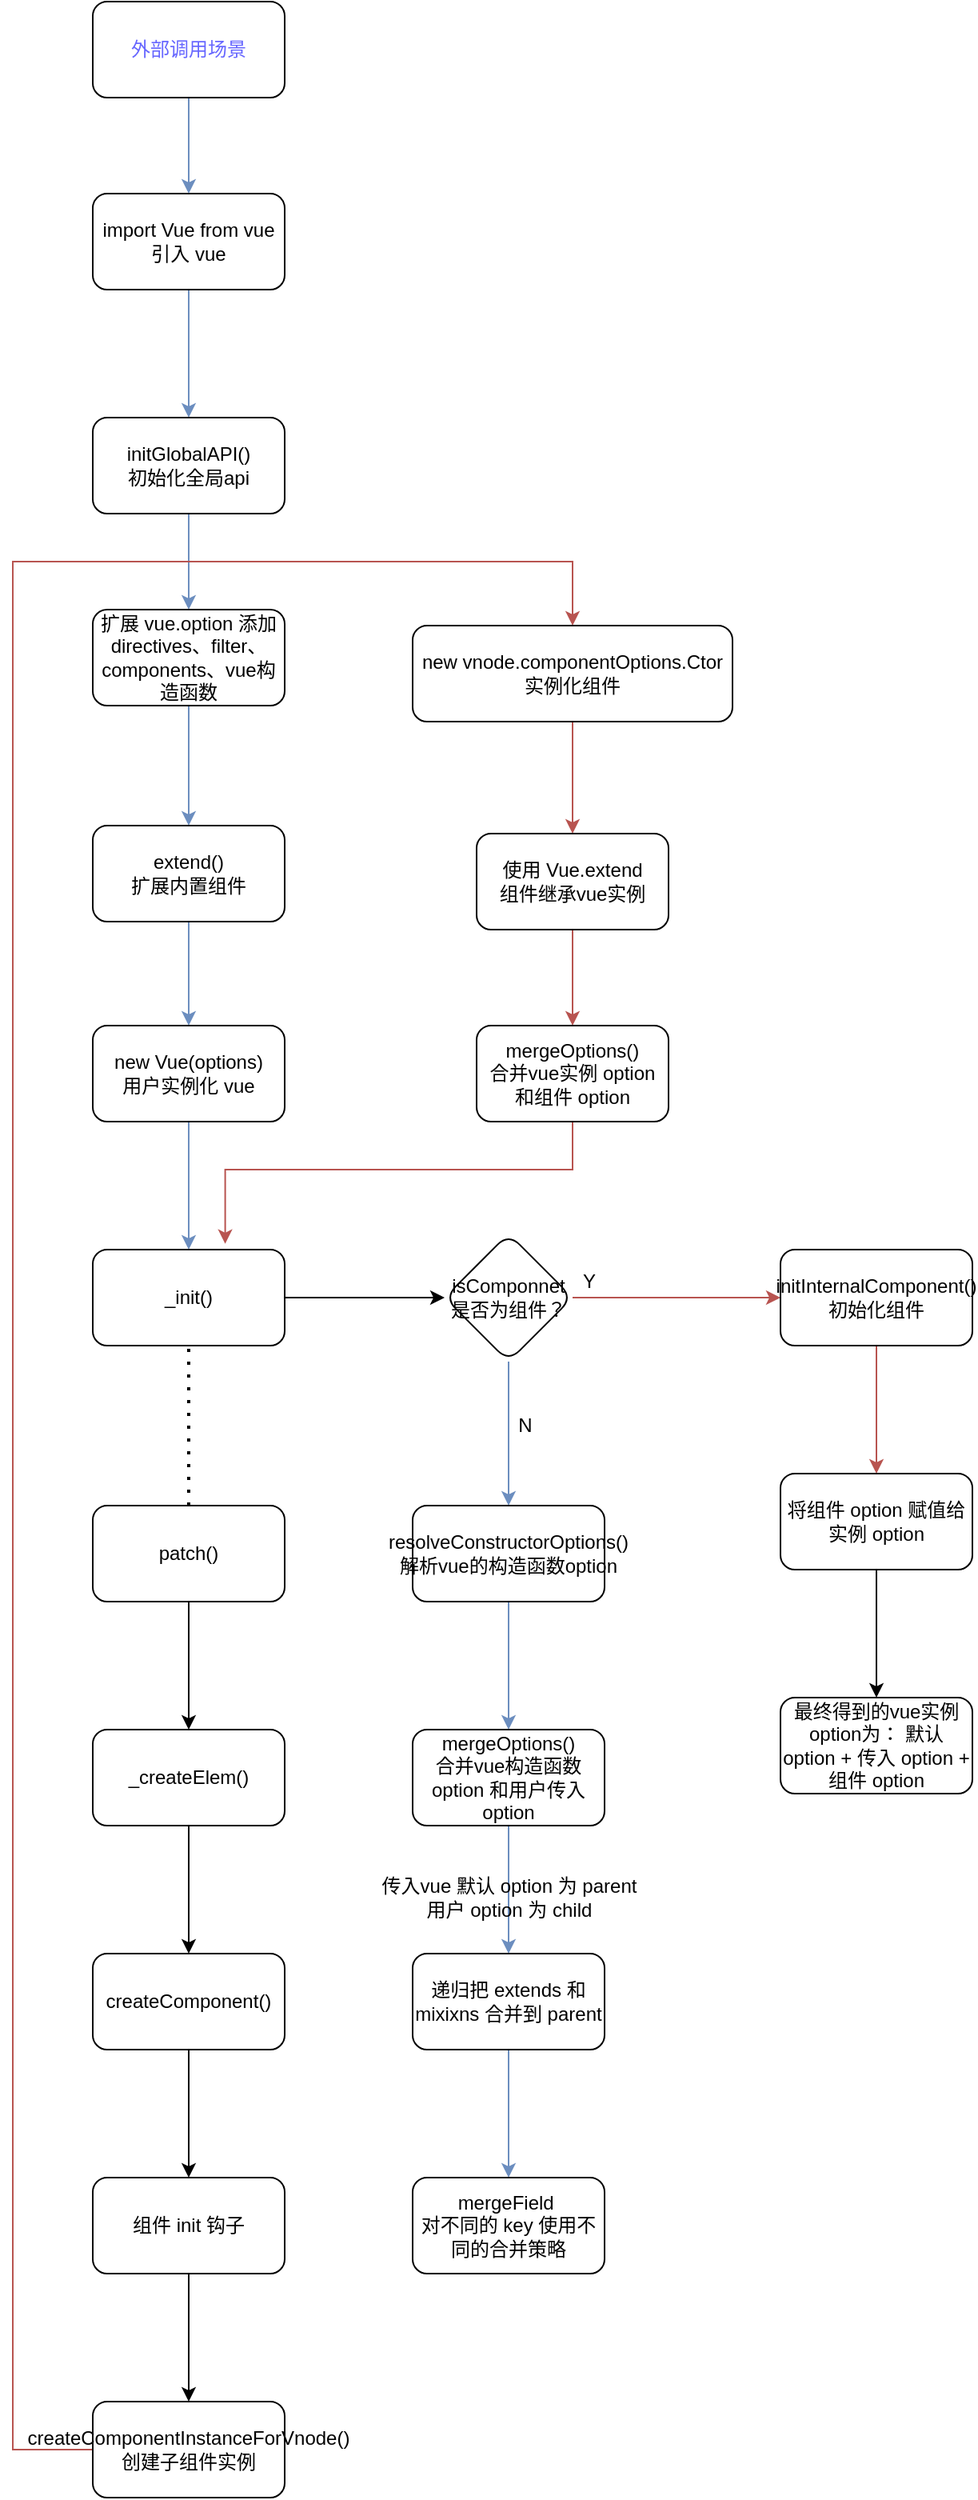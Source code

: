 <mxfile version="14.6.13" type="device"><diagram id="OlOaw0yVLSUFht2vt3-D" name="第 1 页"><mxGraphModel dx="1230" dy="895" grid="1" gridSize="10" guides="1" tooltips="1" connect="1" arrows="1" fold="1" page="1" pageScale="1" pageWidth="827" pageHeight="1169" math="0" shadow="0"><root><mxCell id="0"/><mxCell id="1" parent="0"/><mxCell id="mJGN_AF10UVg5-xX0H21-4" value="" style="edgeStyle=orthogonalEdgeStyle;rounded=0;orthogonalLoop=1;jettySize=auto;html=1;fillColor=#dae8fc;strokeColor=#6c8ebf;" edge="1" parent="1" source="mJGN_AF10UVg5-xX0H21-1" target="mJGN_AF10UVg5-xX0H21-3"><mxGeometry relative="1" as="geometry"/></mxCell><mxCell id="mJGN_AF10UVg5-xX0H21-1" value="import Vue from vue&lt;br&gt;引入 vue" style="rounded=1;whiteSpace=wrap;html=1;" vertex="1" parent="1"><mxGeometry x="260" y="160" width="120" height="60" as="geometry"/></mxCell><mxCell id="mJGN_AF10UVg5-xX0H21-6" value="" style="edgeStyle=orthogonalEdgeStyle;rounded=0;orthogonalLoop=1;jettySize=auto;html=1;fillColor=#dae8fc;strokeColor=#6c8ebf;" edge="1" parent="1" source="mJGN_AF10UVg5-xX0H21-3" target="mJGN_AF10UVg5-xX0H21-5"><mxGeometry relative="1" as="geometry"/></mxCell><mxCell id="mJGN_AF10UVg5-xX0H21-3" value="initGlobalAPI()&lt;br&gt;初始化全局api" style="whiteSpace=wrap;html=1;rounded=1;align=center;" vertex="1" parent="1"><mxGeometry x="260" y="300" width="120" height="60" as="geometry"/></mxCell><mxCell id="mJGN_AF10UVg5-xX0H21-8" value="" style="edgeStyle=orthogonalEdgeStyle;rounded=0;orthogonalLoop=1;jettySize=auto;html=1;fillColor=#dae8fc;strokeColor=#6c8ebf;" edge="1" parent="1" source="mJGN_AF10UVg5-xX0H21-5" target="mJGN_AF10UVg5-xX0H21-7"><mxGeometry relative="1" as="geometry"/></mxCell><mxCell id="mJGN_AF10UVg5-xX0H21-5" value="扩展 vue.option 添加directives、filter、components、vue构造函数" style="whiteSpace=wrap;html=1;rounded=1;" vertex="1" parent="1"><mxGeometry x="260" y="420" width="120" height="60" as="geometry"/></mxCell><mxCell id="mJGN_AF10UVg5-xX0H21-10" value="" style="edgeStyle=orthogonalEdgeStyle;rounded=0;orthogonalLoop=1;jettySize=auto;html=1;fillColor=#dae8fc;strokeColor=#6c8ebf;" edge="1" parent="1" source="mJGN_AF10UVg5-xX0H21-7" target="mJGN_AF10UVg5-xX0H21-9"><mxGeometry relative="1" as="geometry"/></mxCell><mxCell id="mJGN_AF10UVg5-xX0H21-7" value="extend()&lt;br&gt;扩展内置组件" style="whiteSpace=wrap;html=1;rounded=1;" vertex="1" parent="1"><mxGeometry x="260" y="555" width="120" height="60" as="geometry"/></mxCell><mxCell id="mJGN_AF10UVg5-xX0H21-12" value="" style="edgeStyle=orthogonalEdgeStyle;rounded=0;orthogonalLoop=1;jettySize=auto;html=1;fillColor=#dae8fc;strokeColor=#6c8ebf;" edge="1" parent="1" source="mJGN_AF10UVg5-xX0H21-9" target="mJGN_AF10UVg5-xX0H21-11"><mxGeometry relative="1" as="geometry"/></mxCell><mxCell id="mJGN_AF10UVg5-xX0H21-9" value="new Vue(options)&lt;br&gt;用户实例化 vue" style="whiteSpace=wrap;html=1;rounded=1;" vertex="1" parent="1"><mxGeometry x="260" y="680" width="120" height="60" as="geometry"/></mxCell><mxCell id="mJGN_AF10UVg5-xX0H21-18" value="" style="edgeStyle=orthogonalEdgeStyle;rounded=0;orthogonalLoop=1;jettySize=auto;html=1;fillColor=#dae8fc;" edge="1" parent="1" source="mJGN_AF10UVg5-xX0H21-11" target="mJGN_AF10UVg5-xX0H21-17"><mxGeometry relative="1" as="geometry"/></mxCell><mxCell id="mJGN_AF10UVg5-xX0H21-11" value="_init()" style="whiteSpace=wrap;html=1;rounded=1;" vertex="1" parent="1"><mxGeometry x="260" y="820" width="120" height="60" as="geometry"/></mxCell><mxCell id="mJGN_AF10UVg5-xX0H21-20" value="" style="edgeStyle=orthogonalEdgeStyle;rounded=0;orthogonalLoop=1;jettySize=auto;html=1;fillColor=#f8cecc;strokeColor=#b85450;" edge="1" parent="1" source="mJGN_AF10UVg5-xX0H21-17" target="mJGN_AF10UVg5-xX0H21-19"><mxGeometry relative="1" as="geometry"/></mxCell><mxCell id="mJGN_AF10UVg5-xX0H21-25" value="" style="edgeStyle=orthogonalEdgeStyle;rounded=0;orthogonalLoop=1;jettySize=auto;html=1;fillColor=#dae8fc;strokeColor=#6c8ebf;" edge="1" parent="1" source="mJGN_AF10UVg5-xX0H21-17" target="mJGN_AF10UVg5-xX0H21-24"><mxGeometry relative="1" as="geometry"/></mxCell><mxCell id="mJGN_AF10UVg5-xX0H21-17" value="isComponnet&lt;br&gt;是否为组件？" style="rhombus;whiteSpace=wrap;html=1;rounded=1;" vertex="1" parent="1"><mxGeometry x="480" y="810" width="80" height="80" as="geometry"/></mxCell><mxCell id="mJGN_AF10UVg5-xX0H21-68" value="" style="edgeStyle=orthogonalEdgeStyle;rounded=0;orthogonalLoop=1;jettySize=auto;html=1;strokeColor=#b85450;fillColor=#f8cecc;" edge="1" parent="1" source="mJGN_AF10UVg5-xX0H21-19" target="mJGN_AF10UVg5-xX0H21-67"><mxGeometry relative="1" as="geometry"/></mxCell><mxCell id="mJGN_AF10UVg5-xX0H21-19" value="initInternalComponent()&lt;br&gt;初始化组件" style="whiteSpace=wrap;html=1;rounded=1;" vertex="1" parent="1"><mxGeometry x="690" y="820" width="120" height="60" as="geometry"/></mxCell><mxCell id="mJGN_AF10UVg5-xX0H21-21" value="Y" style="text;html=1;align=center;verticalAlign=middle;resizable=0;points=[];autosize=1;strokeColor=none;" vertex="1" parent="1"><mxGeometry x="560" y="830" width="20" height="20" as="geometry"/></mxCell><mxCell id="mJGN_AF10UVg5-xX0H21-23" style="edgeStyle=orthogonalEdgeStyle;rounded=0;orthogonalLoop=1;jettySize=auto;html=1;fillColor=#dae8fc;strokeColor=#6c8ebf;" edge="1" parent="1" source="mJGN_AF10UVg5-xX0H21-22" target="mJGN_AF10UVg5-xX0H21-1"><mxGeometry relative="1" as="geometry"/></mxCell><mxCell id="mJGN_AF10UVg5-xX0H21-22" value="&lt;font color=&quot;#6666ff&quot;&gt;外部调用场景&lt;/font&gt;" style="rounded=1;whiteSpace=wrap;html=1;" vertex="1" parent="1"><mxGeometry x="260" y="40" width="120" height="60" as="geometry"/></mxCell><mxCell id="mJGN_AF10UVg5-xX0H21-28" value="" style="edgeStyle=orthogonalEdgeStyle;rounded=0;orthogonalLoop=1;jettySize=auto;html=1;fillColor=#dae8fc;strokeColor=#6c8ebf;" edge="1" parent="1" source="mJGN_AF10UVg5-xX0H21-24" target="mJGN_AF10UVg5-xX0H21-27"><mxGeometry relative="1" as="geometry"/></mxCell><mxCell id="mJGN_AF10UVg5-xX0H21-24" value="resolveConstructorOptions()&lt;br&gt;解析vue的构造函数option" style="whiteSpace=wrap;html=1;rounded=1;" vertex="1" parent="1"><mxGeometry x="460" y="980" width="120" height="60" as="geometry"/></mxCell><mxCell id="mJGN_AF10UVg5-xX0H21-26" value="N" style="text;html=1;align=center;verticalAlign=middle;resizable=0;points=[];autosize=1;strokeColor=none;" vertex="1" parent="1"><mxGeometry x="520" y="920" width="20" height="20" as="geometry"/></mxCell><mxCell id="mJGN_AF10UVg5-xX0H21-30" value="" style="edgeStyle=orthogonalEdgeStyle;rounded=0;orthogonalLoop=1;jettySize=auto;html=1;fillColor=#dae8fc;strokeColor=#6c8ebf;" edge="1" parent="1" source="mJGN_AF10UVg5-xX0H21-27" target="mJGN_AF10UVg5-xX0H21-29"><mxGeometry relative="1" as="geometry"/></mxCell><mxCell id="mJGN_AF10UVg5-xX0H21-27" value="mergeOptions()&lt;br&gt;合并vue构造函数 option 和用户传入option" style="whiteSpace=wrap;html=1;rounded=1;" vertex="1" parent="1"><mxGeometry x="460" y="1120" width="120" height="60" as="geometry"/></mxCell><mxCell id="mJGN_AF10UVg5-xX0H21-33" value="" style="edgeStyle=orthogonalEdgeStyle;rounded=0;orthogonalLoop=1;jettySize=auto;html=1;fillColor=#dae8fc;strokeColor=#6c8ebf;" edge="1" parent="1" source="mJGN_AF10UVg5-xX0H21-29" target="mJGN_AF10UVg5-xX0H21-32"><mxGeometry relative="1" as="geometry"/></mxCell><mxCell id="mJGN_AF10UVg5-xX0H21-29" value="递归把 extends 和 mixixns 合并到 parent" style="whiteSpace=wrap;html=1;rounded=1;" vertex="1" parent="1"><mxGeometry x="460" y="1260" width="120" height="60" as="geometry"/></mxCell><mxCell id="mJGN_AF10UVg5-xX0H21-31" value="传入vue 默认 option 为 parent&lt;br&gt;用户 option 为 child" style="text;html=1;align=center;verticalAlign=middle;resizable=0;points=[];autosize=1;strokeColor=none;" vertex="1" parent="1"><mxGeometry x="435" y="1210" width="170" height="30" as="geometry"/></mxCell><mxCell id="mJGN_AF10UVg5-xX0H21-32" value="&lt;div&gt;mergeField&amp;nbsp;&lt;/div&gt;&lt;div&gt;对不同的 key 使用不同的合并策略&lt;/div&gt;" style="whiteSpace=wrap;html=1;rounded=1;" vertex="1" parent="1"><mxGeometry x="460" y="1400" width="120" height="60" as="geometry"/></mxCell><mxCell id="mJGN_AF10UVg5-xX0H21-36" value="" style="endArrow=none;dashed=1;html=1;dashPattern=1 3;strokeWidth=2;entryX=0.5;entryY=1;entryDx=0;entryDy=0;" edge="1" parent="1" source="mJGN_AF10UVg5-xX0H21-47" target="mJGN_AF10UVg5-xX0H21-11"><mxGeometry width="50" height="50" relative="1" as="geometry"><mxPoint x="320" y="960" as="sourcePoint"/><mxPoint x="350" y="890" as="targetPoint"/></mxGeometry></mxCell><mxCell id="mJGN_AF10UVg5-xX0H21-50" value="" style="edgeStyle=orthogonalEdgeStyle;rounded=0;orthogonalLoop=1;jettySize=auto;html=1;" edge="1" parent="1" source="mJGN_AF10UVg5-xX0H21-47" target="mJGN_AF10UVg5-xX0H21-49"><mxGeometry relative="1" as="geometry"/></mxCell><mxCell id="mJGN_AF10UVg5-xX0H21-47" value="patch()" style="whiteSpace=wrap;html=1;rounded=1;" vertex="1" parent="1"><mxGeometry x="260" y="980" width="120" height="60" as="geometry"/></mxCell><mxCell id="mJGN_AF10UVg5-xX0H21-52" value="" style="edgeStyle=orthogonalEdgeStyle;rounded=0;orthogonalLoop=1;jettySize=auto;html=1;" edge="1" parent="1" source="mJGN_AF10UVg5-xX0H21-49" target="mJGN_AF10UVg5-xX0H21-51"><mxGeometry relative="1" as="geometry"/></mxCell><mxCell id="mJGN_AF10UVg5-xX0H21-49" value="_createElem()" style="whiteSpace=wrap;html=1;rounded=1;" vertex="1" parent="1"><mxGeometry x="260" y="1120" width="120" height="60" as="geometry"/></mxCell><mxCell id="mJGN_AF10UVg5-xX0H21-54" value="" style="edgeStyle=orthogonalEdgeStyle;rounded=0;orthogonalLoop=1;jettySize=auto;html=1;" edge="1" parent="1" source="mJGN_AF10UVg5-xX0H21-51" target="mJGN_AF10UVg5-xX0H21-53"><mxGeometry relative="1" as="geometry"/></mxCell><mxCell id="mJGN_AF10UVg5-xX0H21-51" value="createComponent()" style="whiteSpace=wrap;html=1;rounded=1;" vertex="1" parent="1"><mxGeometry x="260" y="1260" width="120" height="60" as="geometry"/></mxCell><mxCell id="mJGN_AF10UVg5-xX0H21-56" value="" style="edgeStyle=orthogonalEdgeStyle;rounded=0;orthogonalLoop=1;jettySize=auto;html=1;" edge="1" parent="1" source="mJGN_AF10UVg5-xX0H21-53" target="mJGN_AF10UVg5-xX0H21-55"><mxGeometry relative="1" as="geometry"/></mxCell><mxCell id="mJGN_AF10UVg5-xX0H21-53" value="组件 init 钩子" style="whiteSpace=wrap;html=1;rounded=1;" vertex="1" parent="1"><mxGeometry x="260" y="1400" width="120" height="60" as="geometry"/></mxCell><mxCell id="mJGN_AF10UVg5-xX0H21-58" value="" style="edgeStyle=orthogonalEdgeStyle;rounded=0;orthogonalLoop=1;jettySize=auto;html=1;entryX=0.5;entryY=0;entryDx=0;entryDy=0;fillColor=#f8cecc;strokeColor=#b85450;" edge="1" parent="1" source="mJGN_AF10UVg5-xX0H21-55" target="mJGN_AF10UVg5-xX0H21-64"><mxGeometry relative="1" as="geometry"><mxPoint x="320" y="1660" as="targetPoint"/><Array as="points"><mxPoint x="210" y="1570"/><mxPoint x="210" y="390"/><mxPoint x="560" y="390"/></Array></mxGeometry></mxCell><mxCell id="mJGN_AF10UVg5-xX0H21-55" value="createComponentInstanceForVnode()&lt;br&gt;创建子组件实例" style="whiteSpace=wrap;html=1;rounded=1;" vertex="1" parent="1"><mxGeometry x="260" y="1540" width="120" height="60" as="geometry"/></mxCell><mxCell id="mJGN_AF10UVg5-xX0H21-63" value="" style="edgeStyle=orthogonalEdgeStyle;rounded=0;orthogonalLoop=1;jettySize=auto;html=1;fillColor=#f8cecc;strokeColor=#b85450;" edge="1" parent="1" source="mJGN_AF10UVg5-xX0H21-64" target="mJGN_AF10UVg5-xX0H21-65"><mxGeometry relative="1" as="geometry"/></mxCell><mxCell id="mJGN_AF10UVg5-xX0H21-64" value="new vnode.componentOptions.Ctor&lt;br&gt;实例化组件" style="whiteSpace=wrap;html=1;rounded=1;" vertex="1" parent="1"><mxGeometry x="460" y="430" width="200" height="60" as="geometry"/></mxCell><mxCell id="mJGN_AF10UVg5-xX0H21-66" style="edgeStyle=orthogonalEdgeStyle;rounded=0;orthogonalLoop=1;jettySize=auto;html=1;entryX=0.69;entryY=-0.06;entryDx=0;entryDy=0;entryPerimeter=0;fillColor=#f8cecc;strokeColor=#b85450;exitX=0.5;exitY=1;exitDx=0;exitDy=0;" edge="1" parent="1" source="mJGN_AF10UVg5-xX0H21-69" target="mJGN_AF10UVg5-xX0H21-11"><mxGeometry relative="1" as="geometry"><Array as="points"><mxPoint x="560" y="770"/><mxPoint x="343" y="770"/></Array></mxGeometry></mxCell><mxCell id="mJGN_AF10UVg5-xX0H21-70" value="" style="edgeStyle=orthogonalEdgeStyle;rounded=0;orthogonalLoop=1;jettySize=auto;html=1;strokeColor=#b85450;fillColor=#f8cecc;" edge="1" parent="1" source="mJGN_AF10UVg5-xX0H21-65" target="mJGN_AF10UVg5-xX0H21-69"><mxGeometry relative="1" as="geometry"/></mxCell><UserObject label="使用 Vue.extend&lt;br&gt;组件继承vue实例" link="Vue.extend" id="mJGN_AF10UVg5-xX0H21-65"><mxCell style="whiteSpace=wrap;html=1;rounded=1;" vertex="1" parent="1"><mxGeometry x="500" y="560" width="120" height="60" as="geometry"/></mxCell></UserObject><mxCell id="mJGN_AF10UVg5-xX0H21-72" value="" style="edgeStyle=orthogonalEdgeStyle;rounded=0;orthogonalLoop=1;jettySize=auto;html=1;strokeColor=#000000;" edge="1" parent="1" source="mJGN_AF10UVg5-xX0H21-67" target="mJGN_AF10UVg5-xX0H21-71"><mxGeometry relative="1" as="geometry"/></mxCell><mxCell id="mJGN_AF10UVg5-xX0H21-67" value="将组件 option 赋值给实例 option" style="whiteSpace=wrap;html=1;rounded=1;" vertex="1" parent="1"><mxGeometry x="690" y="960" width="120" height="60" as="geometry"/></mxCell><mxCell id="mJGN_AF10UVg5-xX0H21-69" value="mergeOptions()&lt;br&gt;合并vue实例 option&lt;br&gt;和组件 option" style="whiteSpace=wrap;html=1;rounded=1;" vertex="1" parent="1"><mxGeometry x="500" y="680" width="120" height="60" as="geometry"/></mxCell><mxCell id="mJGN_AF10UVg5-xX0H21-71" value="最终得到的vue实例 option为： 默认 option + 传入 option + 组件 option" style="whiteSpace=wrap;html=1;rounded=1;" vertex="1" parent="1"><mxGeometry x="690" y="1100" width="120" height="60" as="geometry"/></mxCell></root></mxGraphModel></diagram></mxfile>